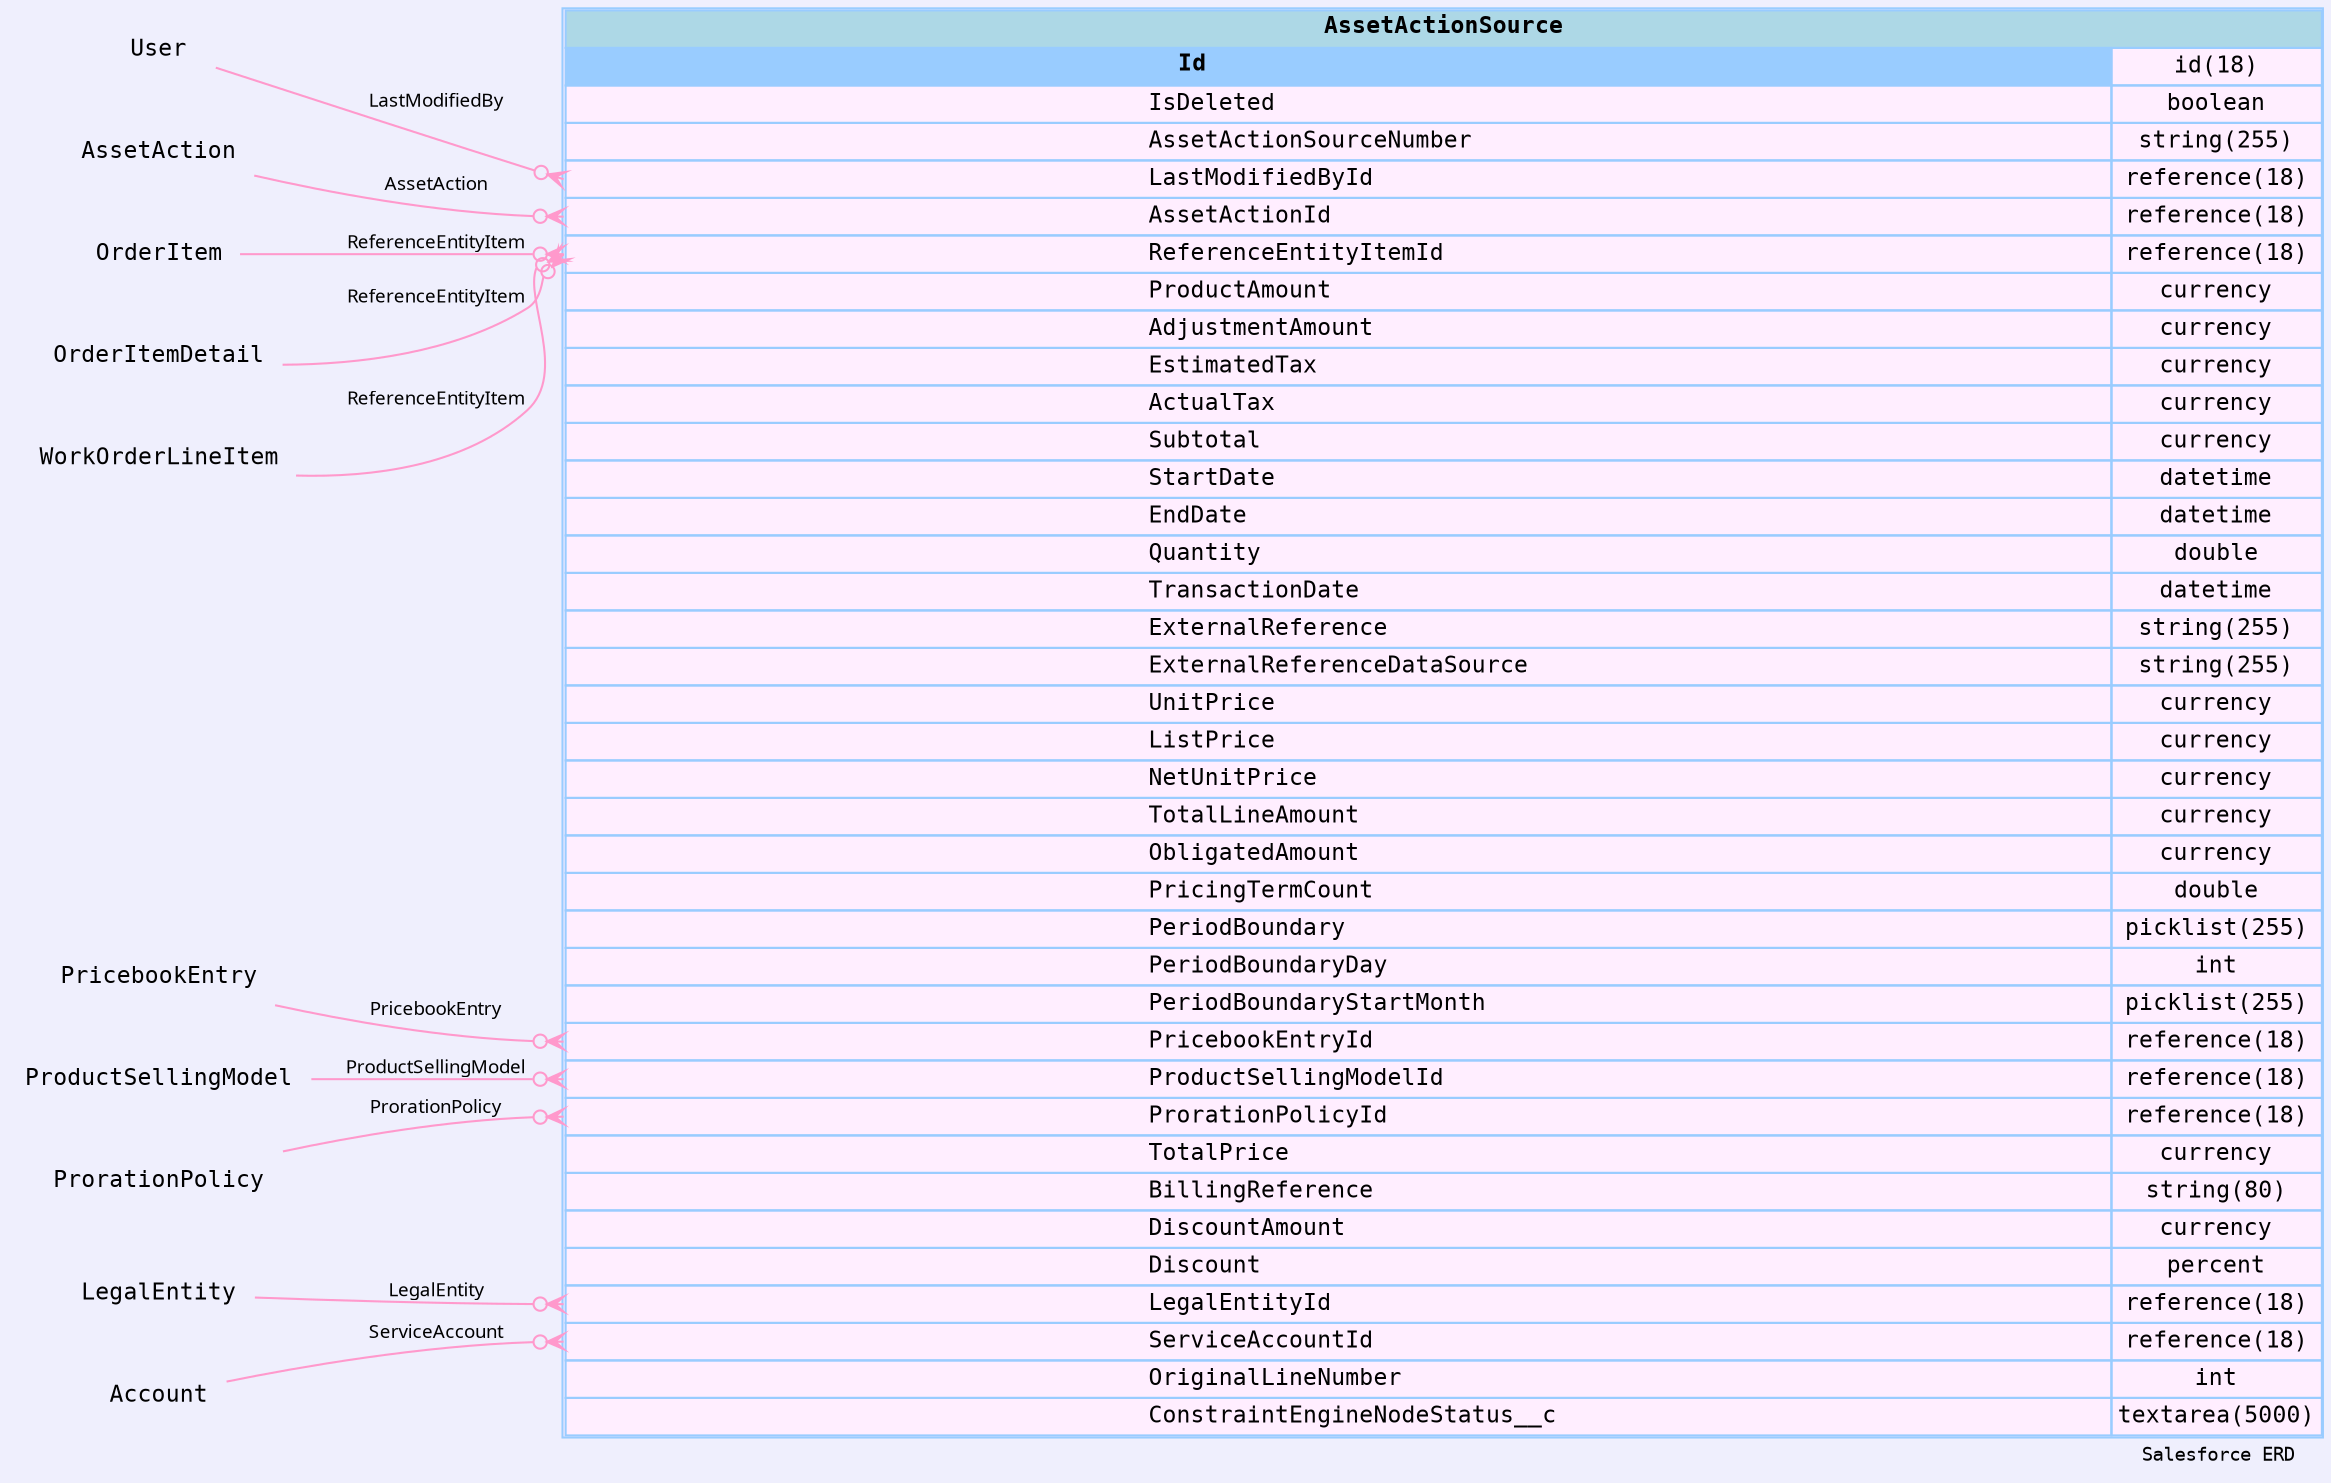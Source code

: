 
        digraph "Salesforce+ ERD" {  
            graph [  
              rankdir="RL"  
              bgcolor="#efeffd"  
              label="Salesforce ERD "  
              labeljust="r"  
              nodesep="0.18"  
              ranksep="0.46"        
              fontname="Courier"  
              fontsize="9"  
            ];  
            node [  
              fontname="Courier"  
              fontsize="11"  
              shape="plaintext"  
              color="#99ccff"  
            ];  
            edge [ arrowsize="0.8"   ];
        
            AssetActionSource [shape=none, margin=0, label=<
                <table border="1" cellborder="1" cellspacing="0" bgcolor="#ffeeff" >   
                  <tr><td colspan="3" bgcolor="lightblue"><b>AssetActionSource</b></td></tr>
             <tr>
                                        <td  bgcolor="#99ccff" port="Id" align="left">
                                           <b>Id</b>
                                        </td><td>id(18)</td></tr> <tr>
                                         <td port="IsDeleted" align="left">
                                         IsDeleted
                                       </td><td>boolean</td></tr> <tr>
                                         <td port="AssetActionSourceNumber" align="left">
                                         AssetActionSourceNumber
                                       </td><td>string(255)</td></tr> <tr>
                                         <td port="LastModifiedById" align="left">
                                         LastModifiedById
                                       </td><td>reference(18)</td></tr> <tr>
                                         <td port="AssetActionId" align="left">
                                         AssetActionId
                                       </td><td>reference(18)</td></tr> <tr>
                                         <td port="ReferenceEntityItemId" align="left">
                                         ReferenceEntityItemId
                                       </td><td>reference(18)</td></tr> <tr>
                                         <td port="ProductAmount" align="left">
                                         ProductAmount
                                       </td><td>currency</td></tr> <tr>
                                         <td port="AdjustmentAmount" align="left">
                                         AdjustmentAmount
                                       </td><td>currency</td></tr> <tr>
                                         <td port="EstimatedTax" align="left">
                                         EstimatedTax
                                       </td><td>currency</td></tr> <tr>
                                         <td port="ActualTax" align="left">
                                         ActualTax
                                       </td><td>currency</td></tr> <tr>
                                         <td port="Subtotal" align="left">
                                         Subtotal
                                       </td><td>currency</td></tr> <tr>
                                         <td port="StartDate" align="left">
                                         StartDate
                                       </td><td>datetime</td></tr> <tr>
                                         <td port="EndDate" align="left">
                                         EndDate
                                       </td><td>datetime</td></tr> <tr>
                                         <td port="Quantity" align="left">
                                         Quantity
                                       </td><td>double</td></tr> <tr>
                                         <td port="TransactionDate" align="left">
                                         TransactionDate
                                       </td><td>datetime</td></tr> <tr>
                                         <td port="ExternalReference" align="left">
                                         ExternalReference
                                       </td><td>string(255)</td></tr> <tr>
                                         <td port="ExternalReferenceDataSource" align="left">
                                         ExternalReferenceDataSource
                                       </td><td>string(255)</td></tr> <tr>
                                         <td port="UnitPrice" align="left">
                                         UnitPrice
                                       </td><td>currency</td></tr> <tr>
                                         <td port="ListPrice" align="left">
                                         ListPrice
                                       </td><td>currency</td></tr> <tr>
                                         <td port="NetUnitPrice" align="left">
                                         NetUnitPrice
                                       </td><td>currency</td></tr> <tr>
                                         <td port="TotalLineAmount" align="left">
                                         TotalLineAmount
                                       </td><td>currency</td></tr> <tr>
                                         <td port="ObligatedAmount" align="left">
                                         ObligatedAmount
                                       </td><td>currency</td></tr> <tr>
                                         <td port="PricingTermCount" align="left">
                                         PricingTermCount
                                       </td><td>double</td></tr> <tr>
                                         <td port="PeriodBoundary" align="left">
                                         PeriodBoundary
                                       </td><td>picklist(255)</td></tr> <tr>
                                         <td port="PeriodBoundaryDay" align="left">
                                         PeriodBoundaryDay
                                       </td><td>int</td></tr> <tr>
                                         <td port="PeriodBoundaryStartMonth" align="left">
                                         PeriodBoundaryStartMonth
                                       </td><td>picklist(255)</td></tr> <tr>
                                         <td port="PricebookEntryId" align="left">
                                         PricebookEntryId
                                       </td><td>reference(18)</td></tr> <tr>
                                         <td port="ProductSellingModelId" align="left">
                                         ProductSellingModelId
                                       </td><td>reference(18)</td></tr> <tr>
                                         <td port="ProrationPolicyId" align="left">
                                         ProrationPolicyId
                                       </td><td>reference(18)</td></tr> <tr>
                                         <td port="TotalPrice" align="left">
                                         TotalPrice
                                       </td><td>currency</td></tr> <tr>
                                         <td port="BillingReference" align="left">
                                         BillingReference
                                       </td><td>string(80)</td></tr> <tr>
                                         <td port="DiscountAmount" align="left">
                                         DiscountAmount
                                       </td><td>currency</td></tr> <tr>
                                         <td port="Discount" align="left">
                                         Discount
                                       </td><td>percent</td></tr> <tr>
                                         <td port="LegalEntityId" align="left">
                                         LegalEntityId
                                       </td><td>reference(18)</td></tr> <tr>
                                         <td port="ServiceAccountId" align="left">
                                         ServiceAccountId
                                       </td><td>reference(18)</td></tr> <tr>
                                         <td port="OriginalLineNumber" align="left">
                                         OriginalLineNumber
                                       </td><td>int</td></tr> <tr>
                                         <td port="ConstraintEngineNodeStatus__c" align="left">
                                         ConstraintEngineNodeStatus__c
                                       </td><td>textarea(5000)</td></tr>            
                </table>
                >
                  URL="#"
                  tooltip=" AssetActionSource "
                ];
            
                            "AssetActionSource" : "LastModifiedById": w -> 
                                  "User" : "Id" 
                                           : e 
                                          [arrowhead=none 
                                           dir=back 
                                           arrowtail=crowodot 
                                           color="#ff99cc"
                                           label="LastModifiedBy"
                                           fontname="Monaco"
                                           fontsize="9"
                                          ];
                      
                            "AssetActionSource" : "AssetActionId": w -> 
                                  "AssetAction" : "Id" 
                                           : e 
                                          [arrowhead=none 
                                           dir=back 
                                           arrowtail=crowodot 
                                           color="#ff99cc"
                                           label="AssetAction"
                                           fontname="Monaco"
                                           fontsize="9"
                                          ];
                      
                            "AssetActionSource" : "ReferenceEntityItemId": w -> 
                                  "OrderItem" : "Id" 
                                           : e 
                                          [arrowhead=none 
                                           dir=back 
                                           arrowtail=crowodot 
                                           color="#ff99cc"
                                           label="ReferenceEntityItem"
                                           fontname="Monaco"
                                           fontsize="9"
                                          ];
                      
                            "AssetActionSource" : "ReferenceEntityItemId": w -> 
                                  "OrderItemDetail" : "Id" 
                                           : e 
                                          [arrowhead=none 
                                           dir=back 
                                           arrowtail=crowodot 
                                           color="#ff99cc"
                                           label="ReferenceEntityItem"
                                           fontname="Monaco"
                                           fontsize="9"
                                          ];
                      
                            "AssetActionSource" : "ReferenceEntityItemId": w -> 
                                  "WorkOrderLineItem" : "Id" 
                                           : e 
                                          [arrowhead=none 
                                           dir=back 
                                           arrowtail=crowodot 
                                           color="#ff99cc"
                                           label="ReferenceEntityItem"
                                           fontname="Monaco"
                                           fontsize="9"
                                          ];
                      
                            "AssetActionSource" : "PricebookEntryId": w -> 
                                  "PricebookEntry" : "Id" 
                                           : e 
                                          [arrowhead=none 
                                           dir=back 
                                           arrowtail=crowodot 
                                           color="#ff99cc"
                                           label="PricebookEntry"
                                           fontname="Monaco"
                                           fontsize="9"
                                          ];
                      
                            "AssetActionSource" : "ProductSellingModelId": w -> 
                                  "ProductSellingModel" : "Id" 
                                           : e 
                                          [arrowhead=none 
                                           dir=back 
                                           arrowtail=crowodot 
                                           color="#ff99cc"
                                           label="ProductSellingModel"
                                           fontname="Monaco"
                                           fontsize="9"
                                          ];
                      
                            "AssetActionSource" : "ProrationPolicyId": w -> 
                                  "ProrationPolicy" : "Id" 
                                           : e 
                                          [arrowhead=none 
                                           dir=back 
                                           arrowtail=crowodot 
                                           color="#ff99cc"
                                           label="ProrationPolicy"
                                           fontname="Monaco"
                                           fontsize="9"
                                          ];
                      
                            "AssetActionSource" : "LegalEntityId": w -> 
                                  "LegalEntity" : "Id" 
                                           : e 
                                          [arrowhead=none 
                                           dir=back 
                                           arrowtail=crowodot 
                                           color="#ff99cc"
                                           label="LegalEntity"
                                           fontname="Monaco"
                                           fontsize="9"
                                          ];
                      
                            "AssetActionSource" : "ServiceAccountId": w -> 
                                  "Account" : "Id" 
                                           : e 
                                          [arrowhead=none 
                                           dir=back 
                                           arrowtail=crowodot 
                                           color="#ff99cc"
                                           label="ServiceAccount"
                                           fontname="Monaco"
                                           fontsize="9"
                                          ];
                      }